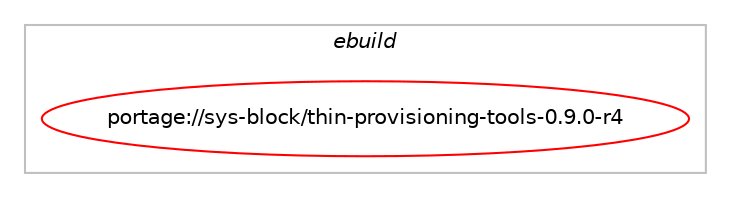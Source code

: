 digraph prolog {

# *************
# Graph options
# *************

newrank=true;
concentrate=true;
compound=true;
graph [rankdir=LR,fontname=Helvetica,fontsize=10,ranksep=1.5];#, ranksep=2.5, nodesep=0.2];
edge  [arrowhead=vee];
node  [fontname=Helvetica,fontsize=10];

# **********
# The ebuild
# **********

subgraph cluster_leftcol {
color=gray;
label=<<i>ebuild</i>>;
id [label="portage://sys-block/thin-provisioning-tools-0.9.0-r4", color=red, width=4, href="../sys-block/thin-provisioning-tools-0.9.0-r4.svg"];
}

# ****************
# The dependencies
# ****************

subgraph cluster_midcol {
color=gray;
label=<<i>dependencies</i>>;
subgraph cluster_compile {
fillcolor="#eeeeee";
style=filled;
label=<<i>compile</i>>;
# *** BEGIN UNKNOWN DEPENDENCY TYPE (TODO) ***
# id -> equal(use_conditional_group(negative,static,portage://sys-block/thin-provisioning-tools-0.9.0-r4,[package_dependency(portage://sys-block/thin-provisioning-tools-0.9.0-r4,install,no,dev-libs,expat,none,[,,],[],[]),package_dependency(portage://sys-block/thin-provisioning-tools-0.9.0-r4,install,no,dev-libs,libaio,none,[,,],[],[])]))
# *** END UNKNOWN DEPENDENCY TYPE (TODO) ***

# *** BEGIN UNKNOWN DEPENDENCY TYPE (TODO) ***
# id -> equal(use_conditional_group(positive,static,portage://sys-block/thin-provisioning-tools-0.9.0-r4,[package_dependency(portage://sys-block/thin-provisioning-tools-0.9.0-r4,install,no,dev-libs,expat,none,[,,],[],[use(enable(static-libs),positive)]),package_dependency(portage://sys-block/thin-provisioning-tools-0.9.0-r4,install,no,dev-libs,libaio,none,[,,],[],[use(enable(static-libs),positive)])]))
# *** END UNKNOWN DEPENDENCY TYPE (TODO) ***

# *** BEGIN UNKNOWN DEPENDENCY TYPE (TODO) ***
# id -> equal(use_conditional_group(positive,test,portage://sys-block/thin-provisioning-tools-0.9.0-r4,[package_dependency(portage://sys-block/thin-provisioning-tools-0.9.0-r4,install,no,dev-cpp,gtest,greaterequal,[1.8.0,,,1.8.0],[],[])]))
# *** END UNKNOWN DEPENDENCY TYPE (TODO) ***

# *** BEGIN UNKNOWN DEPENDENCY TYPE (TODO) ***
# id -> equal(package_dependency(portage://sys-block/thin-provisioning-tools-0.9.0-r4,install,no,dev-libs,boost,none,[,,],[],[]))
# *** END UNKNOWN DEPENDENCY TYPE (TODO) ***

}
subgraph cluster_compileandrun {
fillcolor="#eeeeee";
style=filled;
label=<<i>compile and run</i>>;
}
subgraph cluster_run {
fillcolor="#eeeeee";
style=filled;
label=<<i>run</i>>;
# *** BEGIN UNKNOWN DEPENDENCY TYPE (TODO) ***
# id -> equal(use_conditional_group(negative,static,portage://sys-block/thin-provisioning-tools-0.9.0-r4,[package_dependency(portage://sys-block/thin-provisioning-tools-0.9.0-r4,run,no,dev-libs,expat,none,[,,],[],[]),package_dependency(portage://sys-block/thin-provisioning-tools-0.9.0-r4,run,no,dev-libs,libaio,none,[,,],[],[])]))
# *** END UNKNOWN DEPENDENCY TYPE (TODO) ***

}
}

# **************
# The candidates
# **************

subgraph cluster_choices {
rank=same;
color=gray;
label=<<i>candidates</i>>;

}

}
